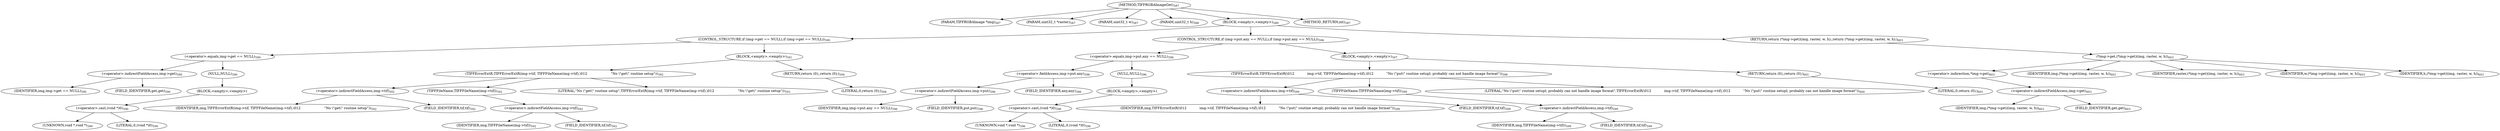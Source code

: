 digraph "TIFFRGBAImageGet" {  
"46789" [label = <(METHOD,TIFFRGBAImageGet)<SUB>587</SUB>> ]
"46790" [label = <(PARAM,TIFFRGBAImage *img)<SUB>587</SUB>> ]
"46791" [label = <(PARAM,uint32_t *raster)<SUB>587</SUB>> ]
"46792" [label = <(PARAM,uint32_t w)<SUB>587</SUB>> ]
"46793" [label = <(PARAM,uint32_t h)<SUB>588</SUB>> ]
"46794" [label = <(BLOCK,&lt;empty&gt;,&lt;empty&gt;)<SUB>589</SUB>> ]
"46795" [label = <(CONTROL_STRUCTURE,if (img-&gt;get == NULL),if (img-&gt;get == NULL))<SUB>590</SUB>> ]
"46796" [label = <(&lt;operator&gt;.equals,img-&gt;get == NULL)<SUB>590</SUB>> ]
"46797" [label = <(&lt;operator&gt;.indirectFieldAccess,img-&gt;get)<SUB>590</SUB>> ]
"46798" [label = <(IDENTIFIER,img,img-&gt;get == NULL)<SUB>590</SUB>> ]
"46799" [label = <(FIELD_IDENTIFIER,get,get)<SUB>590</SUB>> ]
"46800" [label = <(NULL,NULL)<SUB>590</SUB>> ]
"46801" [label = <(BLOCK,&lt;empty&gt;,&lt;empty&gt;)> ]
"46802" [label = <(&lt;operator&gt;.cast,(void *)0)<SUB>590</SUB>> ]
"46803" [label = <(UNKNOWN,void *,void *)<SUB>590</SUB>> ]
"46804" [label = <(LITERAL,0,(void *)0)<SUB>590</SUB>> ]
"46805" [label = <(BLOCK,&lt;empty&gt;,&lt;empty&gt;)<SUB>591</SUB>> ]
"46806" [label = <(TIFFErrorExtR,TIFFErrorExtR(img-&gt;tif, TIFFFileName(img-&gt;tif),\012                      &quot;No \&quot;get\&quot; routine setup&quot;))<SUB>592</SUB>> ]
"46807" [label = <(&lt;operator&gt;.indirectFieldAccess,img-&gt;tif)<SUB>592</SUB>> ]
"46808" [label = <(IDENTIFIER,img,TIFFErrorExtR(img-&gt;tif, TIFFFileName(img-&gt;tif),\012                      &quot;No \&quot;get\&quot; routine setup&quot;))<SUB>592</SUB>> ]
"46809" [label = <(FIELD_IDENTIFIER,tif,tif)<SUB>592</SUB>> ]
"46810" [label = <(TIFFFileName,TIFFFileName(img-&gt;tif))<SUB>592</SUB>> ]
"46811" [label = <(&lt;operator&gt;.indirectFieldAccess,img-&gt;tif)<SUB>592</SUB>> ]
"46812" [label = <(IDENTIFIER,img,TIFFFileName(img-&gt;tif))<SUB>592</SUB>> ]
"46813" [label = <(FIELD_IDENTIFIER,tif,tif)<SUB>592</SUB>> ]
"46814" [label = <(LITERAL,&quot;No \&quot;get\&quot; routine setup&quot;,TIFFErrorExtR(img-&gt;tif, TIFFFileName(img-&gt;tif),\012                      &quot;No \&quot;get\&quot; routine setup&quot;))<SUB>593</SUB>> ]
"46815" [label = <(RETURN,return (0);,return (0);)<SUB>594</SUB>> ]
"46816" [label = <(LITERAL,0,return (0);)<SUB>594</SUB>> ]
"46817" [label = <(CONTROL_STRUCTURE,if (img-&gt;put.any == NULL),if (img-&gt;put.any == NULL))<SUB>596</SUB>> ]
"46818" [label = <(&lt;operator&gt;.equals,img-&gt;put.any == NULL)<SUB>596</SUB>> ]
"46819" [label = <(&lt;operator&gt;.fieldAccess,img-&gt;put.any)<SUB>596</SUB>> ]
"46820" [label = <(&lt;operator&gt;.indirectFieldAccess,img-&gt;put)<SUB>596</SUB>> ]
"46821" [label = <(IDENTIFIER,img,img-&gt;put.any == NULL)<SUB>596</SUB>> ]
"46822" [label = <(FIELD_IDENTIFIER,put,put)<SUB>596</SUB>> ]
"46823" [label = <(FIELD_IDENTIFIER,any,any)<SUB>596</SUB>> ]
"46824" [label = <(NULL,NULL)<SUB>596</SUB>> ]
"46825" [label = <(BLOCK,&lt;empty&gt;,&lt;empty&gt;)> ]
"46826" [label = <(&lt;operator&gt;.cast,(void *)0)<SUB>596</SUB>> ]
"46827" [label = <(UNKNOWN,void *,void *)<SUB>596</SUB>> ]
"46828" [label = <(LITERAL,0,(void *)0)<SUB>596</SUB>> ]
"46829" [label = <(BLOCK,&lt;empty&gt;,&lt;empty&gt;)<SUB>597</SUB>> ]
"46830" [label = <(TIFFErrorExtR,TIFFErrorExtR(\012            img-&gt;tif, TIFFFileName(img-&gt;tif),\012            &quot;No \&quot;put\&quot; routine setupl; probably can not handle image format&quot;))<SUB>598</SUB>> ]
"46831" [label = <(&lt;operator&gt;.indirectFieldAccess,img-&gt;tif)<SUB>599</SUB>> ]
"46832" [label = <(IDENTIFIER,img,TIFFErrorExtR(\012            img-&gt;tif, TIFFFileName(img-&gt;tif),\012            &quot;No \&quot;put\&quot; routine setupl; probably can not handle image format&quot;))<SUB>599</SUB>> ]
"46833" [label = <(FIELD_IDENTIFIER,tif,tif)<SUB>599</SUB>> ]
"46834" [label = <(TIFFFileName,TIFFFileName(img-&gt;tif))<SUB>599</SUB>> ]
"46835" [label = <(&lt;operator&gt;.indirectFieldAccess,img-&gt;tif)<SUB>599</SUB>> ]
"46836" [label = <(IDENTIFIER,img,TIFFFileName(img-&gt;tif))<SUB>599</SUB>> ]
"46837" [label = <(FIELD_IDENTIFIER,tif,tif)<SUB>599</SUB>> ]
"46838" [label = <(LITERAL,&quot;No \&quot;put\&quot; routine setupl; probably can not handle image format&quot;,TIFFErrorExtR(\012            img-&gt;tif, TIFFFileName(img-&gt;tif),\012            &quot;No \&quot;put\&quot; routine setupl; probably can not handle image format&quot;))<SUB>600</SUB>> ]
"46839" [label = <(RETURN,return (0);,return (0);)<SUB>601</SUB>> ]
"46840" [label = <(LITERAL,0,return (0);)<SUB>601</SUB>> ]
"46841" [label = <(RETURN,return (*img-&gt;get)(img, raster, w, h);,return (*img-&gt;get)(img, raster, w, h);)<SUB>603</SUB>> ]
"46842" [label = <(*img-&gt;get,(*img-&gt;get)(img, raster, w, h))<SUB>603</SUB>> ]
"46843" [label = <(&lt;operator&gt;.indirection,*img-&gt;get)<SUB>603</SUB>> ]
"46844" [label = <(&lt;operator&gt;.indirectFieldAccess,img-&gt;get)<SUB>603</SUB>> ]
"46845" [label = <(IDENTIFIER,img,(*img-&gt;get)(img, raster, w, h))<SUB>603</SUB>> ]
"46846" [label = <(FIELD_IDENTIFIER,get,get)<SUB>603</SUB>> ]
"46847" [label = <(IDENTIFIER,img,(*img-&gt;get)(img, raster, w, h))<SUB>603</SUB>> ]
"46848" [label = <(IDENTIFIER,raster,(*img-&gt;get)(img, raster, w, h))<SUB>603</SUB>> ]
"46849" [label = <(IDENTIFIER,w,(*img-&gt;get)(img, raster, w, h))<SUB>603</SUB>> ]
"46850" [label = <(IDENTIFIER,h,(*img-&gt;get)(img, raster, w, h))<SUB>603</SUB>> ]
"46851" [label = <(METHOD_RETURN,int)<SUB>587</SUB>> ]
  "46789" -> "46790" 
  "46789" -> "46791" 
  "46789" -> "46792" 
  "46789" -> "46793" 
  "46789" -> "46794" 
  "46789" -> "46851" 
  "46794" -> "46795" 
  "46794" -> "46817" 
  "46794" -> "46841" 
  "46795" -> "46796" 
  "46795" -> "46805" 
  "46796" -> "46797" 
  "46796" -> "46800" 
  "46797" -> "46798" 
  "46797" -> "46799" 
  "46800" -> "46801" 
  "46801" -> "46802" 
  "46802" -> "46803" 
  "46802" -> "46804" 
  "46805" -> "46806" 
  "46805" -> "46815" 
  "46806" -> "46807" 
  "46806" -> "46810" 
  "46806" -> "46814" 
  "46807" -> "46808" 
  "46807" -> "46809" 
  "46810" -> "46811" 
  "46811" -> "46812" 
  "46811" -> "46813" 
  "46815" -> "46816" 
  "46817" -> "46818" 
  "46817" -> "46829" 
  "46818" -> "46819" 
  "46818" -> "46824" 
  "46819" -> "46820" 
  "46819" -> "46823" 
  "46820" -> "46821" 
  "46820" -> "46822" 
  "46824" -> "46825" 
  "46825" -> "46826" 
  "46826" -> "46827" 
  "46826" -> "46828" 
  "46829" -> "46830" 
  "46829" -> "46839" 
  "46830" -> "46831" 
  "46830" -> "46834" 
  "46830" -> "46838" 
  "46831" -> "46832" 
  "46831" -> "46833" 
  "46834" -> "46835" 
  "46835" -> "46836" 
  "46835" -> "46837" 
  "46839" -> "46840" 
  "46841" -> "46842" 
  "46842" -> "46843" 
  "46842" -> "46847" 
  "46842" -> "46848" 
  "46842" -> "46849" 
  "46842" -> "46850" 
  "46843" -> "46844" 
  "46844" -> "46845" 
  "46844" -> "46846" 
}
